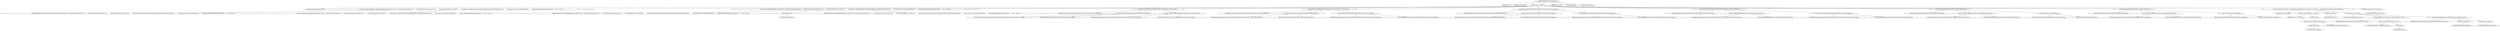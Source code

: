 digraph "getWeblogicDescriptorHandler" {  
"493" [label = <(METHOD,getWeblogicDescriptorHandler)<SUB>418</SUB>> ]
"40" [label = <(PARAM,this)<SUB>418</SUB>> ]
"494" [label = <(PARAM,final File srcDir)<SUB>418</SUB>> ]
"495" [label = <(BLOCK,&lt;empty&gt;,&lt;empty&gt;)<SUB>418</SUB>> ]
"42" [label = <(LOCAL,DescriptorHandler handler: ANY)> ]
"496" [label = <(&lt;operator&gt;.assignment,ANY handler = new DescriptorHandler(getTask(), srcDir) {\012\012    protected void processElement() {\012        if (currentElement.equals(&quot;type-storage&quot;)) {\012            String fileNameWithMETA = currentText;\012            String fileName = fileNameWithMETA.substring(META_DIR.length(), fileNameWithMETA.length());\012            File descriptorFile = new File(srcDir, fileName);\012            ejbFiles.put(fileNameWithMETA, descriptorFile);\012        }\012    }\012})<SUB>419</SUB>> ]
"497" [label = <(IDENTIFIER,handler,ANY handler = new DescriptorHandler(getTask(), srcDir) {\012\012    protected void processElement() {\012        if (currentElement.equals(&quot;type-storage&quot;)) {\012            String fileNameWithMETA = currentText;\012            String fileName = fileNameWithMETA.substring(META_DIR.length(), fileNameWithMETA.length());\012            File descriptorFile = new File(srcDir, fileName);\012            ejbFiles.put(fileNameWithMETA, descriptorFile);\012        }\012    }\012})<SUB>419</SUB>> ]
"498" [label = <(&lt;operator&gt;.alloc,new DescriptorHandler(getTask(), srcDir) {\012\012    protected void processElement() {\012        if (currentElement.equals(&quot;type-storage&quot;)) {\012            String fileNameWithMETA = currentText;\012            String fileName = fileNameWithMETA.substring(META_DIR.length(), fileNameWithMETA.length());\012            File descriptorFile = new File(srcDir, fileName);\012            ejbFiles.put(fileNameWithMETA, descriptorFile);\012        }\012    }\012})<SUB>420</SUB>> ]
"499" [label = <(&lt;init&gt;,new DescriptorHandler(getTask(), srcDir) {\012\012    protected void processElement() {\012        if (currentElement.equals(&quot;type-storage&quot;)) {\012            String fileNameWithMETA = currentText;\012            String fileName = fileNameWithMETA.substring(META_DIR.length(), fileNameWithMETA.length());\012            File descriptorFile = new File(srcDir, fileName);\012            ejbFiles.put(fileNameWithMETA, descriptorFile);\012        }\012    }\012})<SUB>420</SUB>> ]
"41" [label = <(IDENTIFIER,handler,new DescriptorHandler(getTask(), srcDir) {\012\012    protected void processElement() {\012        if (currentElement.equals(&quot;type-storage&quot;)) {\012            String fileNameWithMETA = currentText;\012            String fileName = fileNameWithMETA.substring(META_DIR.length(), fileNameWithMETA.length());\012            File descriptorFile = new File(srcDir, fileName);\012            ejbFiles.put(fileNameWithMETA, descriptorFile);\012        }\012    }\012})<SUB>419</SUB>> ]
"500" [label = <(getTask,getTask())<SUB>420</SUB>> ]
"39" [label = <(IDENTIFIER,this,getTask())<SUB>420</SUB>> ]
"501" [label = <(IDENTIFIER,srcDir,new DescriptorHandler(getTask(), srcDir) {\012\012    protected void processElement() {\012        if (currentElement.equals(&quot;type-storage&quot;)) {\012            String fileNameWithMETA = currentText;\012            String fileName = fileNameWithMETA.substring(META_DIR.length(), fileNameWithMETA.length());\012            File descriptorFile = new File(srcDir, fileName);\012            ejbFiles.put(fileNameWithMETA, descriptorFile);\012        }\012    }\012})<SUB>420</SUB>> ]
"502" [label = <(registerDTD,registerDTD(PUBLICID_WEBLOGIC_EJB510, DEFAULT_WL51_DTD_LOCATION))<SUB>436</SUB>> ]
"503" [label = <(IDENTIFIER,handler,registerDTD(PUBLICID_WEBLOGIC_EJB510, DEFAULT_WL51_DTD_LOCATION))<SUB>436</SUB>> ]
"504" [label = <(&lt;operator&gt;.fieldAccess,WeblogicDeploymentTool.PUBLICID_WEBLOGIC_EJB510)<SUB>436</SUB>> ]
"505" [label = <(IDENTIFIER,WeblogicDeploymentTool,registerDTD(PUBLICID_WEBLOGIC_EJB510, DEFAULT_WL51_DTD_LOCATION))<SUB>436</SUB>> ]
"506" [label = <(FIELD_IDENTIFIER,PUBLICID_WEBLOGIC_EJB510,PUBLICID_WEBLOGIC_EJB510)<SUB>436</SUB>> ]
"507" [label = <(&lt;operator&gt;.fieldAccess,WeblogicDeploymentTool.DEFAULT_WL51_DTD_LOCATION)<SUB>436</SUB>> ]
"508" [label = <(IDENTIFIER,WeblogicDeploymentTool,registerDTD(PUBLICID_WEBLOGIC_EJB510, DEFAULT_WL51_DTD_LOCATION))<SUB>436</SUB>> ]
"509" [label = <(FIELD_IDENTIFIER,DEFAULT_WL51_DTD_LOCATION,DEFAULT_WL51_DTD_LOCATION)<SUB>436</SUB>> ]
"510" [label = <(registerDTD,registerDTD(PUBLICID_WEBLOGIC_EJB510, DEFAULT_WL60_51_DTD_LOCATION))<SUB>437</SUB>> ]
"511" [label = <(IDENTIFIER,handler,registerDTD(PUBLICID_WEBLOGIC_EJB510, DEFAULT_WL60_51_DTD_LOCATION))<SUB>437</SUB>> ]
"512" [label = <(&lt;operator&gt;.fieldAccess,WeblogicDeploymentTool.PUBLICID_WEBLOGIC_EJB510)<SUB>437</SUB>> ]
"513" [label = <(IDENTIFIER,WeblogicDeploymentTool,registerDTD(PUBLICID_WEBLOGIC_EJB510, DEFAULT_WL60_51_DTD_LOCATION))<SUB>437</SUB>> ]
"514" [label = <(FIELD_IDENTIFIER,PUBLICID_WEBLOGIC_EJB510,PUBLICID_WEBLOGIC_EJB510)<SUB>437</SUB>> ]
"515" [label = <(&lt;operator&gt;.fieldAccess,WeblogicDeploymentTool.DEFAULT_WL60_51_DTD_LOCATION)<SUB>437</SUB>> ]
"516" [label = <(IDENTIFIER,WeblogicDeploymentTool,registerDTD(PUBLICID_WEBLOGIC_EJB510, DEFAULT_WL60_51_DTD_LOCATION))<SUB>437</SUB>> ]
"517" [label = <(FIELD_IDENTIFIER,DEFAULT_WL60_51_DTD_LOCATION,DEFAULT_WL60_51_DTD_LOCATION)<SUB>437</SUB>> ]
"518" [label = <(registerDTD,registerDTD(PUBLICID_WEBLOGIC_EJB600, DEFAULT_WL60_DTD_LOCATION))<SUB>438</SUB>> ]
"519" [label = <(IDENTIFIER,handler,registerDTD(PUBLICID_WEBLOGIC_EJB600, DEFAULT_WL60_DTD_LOCATION))<SUB>438</SUB>> ]
"520" [label = <(&lt;operator&gt;.fieldAccess,WeblogicDeploymentTool.PUBLICID_WEBLOGIC_EJB600)<SUB>438</SUB>> ]
"521" [label = <(IDENTIFIER,WeblogicDeploymentTool,registerDTD(PUBLICID_WEBLOGIC_EJB600, DEFAULT_WL60_DTD_LOCATION))<SUB>438</SUB>> ]
"522" [label = <(FIELD_IDENTIFIER,PUBLICID_WEBLOGIC_EJB600,PUBLICID_WEBLOGIC_EJB600)<SUB>438</SUB>> ]
"523" [label = <(&lt;operator&gt;.fieldAccess,WeblogicDeploymentTool.DEFAULT_WL60_DTD_LOCATION)<SUB>438</SUB>> ]
"524" [label = <(IDENTIFIER,WeblogicDeploymentTool,registerDTD(PUBLICID_WEBLOGIC_EJB600, DEFAULT_WL60_DTD_LOCATION))<SUB>438</SUB>> ]
"525" [label = <(FIELD_IDENTIFIER,DEFAULT_WL60_DTD_LOCATION,DEFAULT_WL60_DTD_LOCATION)<SUB>438</SUB>> ]
"526" [label = <(registerDTD,registerDTD(PUBLICID_WEBLOGIC_EJB700, DEFAULT_WL70_DTD_LOCATION))<SUB>439</SUB>> ]
"527" [label = <(IDENTIFIER,handler,registerDTD(PUBLICID_WEBLOGIC_EJB700, DEFAULT_WL70_DTD_LOCATION))<SUB>439</SUB>> ]
"528" [label = <(&lt;operator&gt;.fieldAccess,WeblogicDeploymentTool.PUBLICID_WEBLOGIC_EJB700)<SUB>439</SUB>> ]
"529" [label = <(IDENTIFIER,WeblogicDeploymentTool,registerDTD(PUBLICID_WEBLOGIC_EJB700, DEFAULT_WL70_DTD_LOCATION))<SUB>439</SUB>> ]
"530" [label = <(FIELD_IDENTIFIER,PUBLICID_WEBLOGIC_EJB700,PUBLICID_WEBLOGIC_EJB700)<SUB>439</SUB>> ]
"531" [label = <(&lt;operator&gt;.fieldAccess,WeblogicDeploymentTool.DEFAULT_WL70_DTD_LOCATION)<SUB>439</SUB>> ]
"532" [label = <(IDENTIFIER,WeblogicDeploymentTool,registerDTD(PUBLICID_WEBLOGIC_EJB700, DEFAULT_WL70_DTD_LOCATION))<SUB>439</SUB>> ]
"533" [label = <(FIELD_IDENTIFIER,DEFAULT_WL70_DTD_LOCATION,DEFAULT_WL70_DTD_LOCATION)<SUB>439</SUB>> ]
"534" [label = <(registerDTD,registerDTD(PUBLICID_WEBLOGIC_EJB510, weblogicDTD))<SUB>440</SUB>> ]
"535" [label = <(IDENTIFIER,handler,registerDTD(PUBLICID_WEBLOGIC_EJB510, weblogicDTD))<SUB>440</SUB>> ]
"536" [label = <(&lt;operator&gt;.fieldAccess,WeblogicDeploymentTool.PUBLICID_WEBLOGIC_EJB510)<SUB>440</SUB>> ]
"537" [label = <(IDENTIFIER,WeblogicDeploymentTool,registerDTD(PUBLICID_WEBLOGIC_EJB510, weblogicDTD))<SUB>440</SUB>> ]
"538" [label = <(FIELD_IDENTIFIER,PUBLICID_WEBLOGIC_EJB510,PUBLICID_WEBLOGIC_EJB510)<SUB>440</SUB>> ]
"539" [label = <(&lt;operator&gt;.fieldAccess,this.weblogicDTD)<SUB>440</SUB>> ]
"540" [label = <(IDENTIFIER,this,registerDTD(PUBLICID_WEBLOGIC_EJB510, weblogicDTD))<SUB>440</SUB>> ]
"541" [label = <(FIELD_IDENTIFIER,weblogicDTD,weblogicDTD)<SUB>440</SUB>> ]
"542" [label = <(registerDTD,registerDTD(PUBLICID_WEBLOGIC_EJB600, weblogicDTD))<SUB>441</SUB>> ]
"543" [label = <(IDENTIFIER,handler,registerDTD(PUBLICID_WEBLOGIC_EJB600, weblogicDTD))<SUB>441</SUB>> ]
"544" [label = <(&lt;operator&gt;.fieldAccess,WeblogicDeploymentTool.PUBLICID_WEBLOGIC_EJB600)<SUB>441</SUB>> ]
"545" [label = <(IDENTIFIER,WeblogicDeploymentTool,registerDTD(PUBLICID_WEBLOGIC_EJB600, weblogicDTD))<SUB>441</SUB>> ]
"546" [label = <(FIELD_IDENTIFIER,PUBLICID_WEBLOGIC_EJB600,PUBLICID_WEBLOGIC_EJB600)<SUB>441</SUB>> ]
"547" [label = <(&lt;operator&gt;.fieldAccess,this.weblogicDTD)<SUB>441</SUB>> ]
"548" [label = <(IDENTIFIER,this,registerDTD(PUBLICID_WEBLOGIC_EJB600, weblogicDTD))<SUB>441</SUB>> ]
"549" [label = <(FIELD_IDENTIFIER,weblogicDTD,weblogicDTD)<SUB>441</SUB>> ]
"550" [label = <(CONTROL_STRUCTURE,for (Iterator i = getConfig().dtdLocations.iterator(); Some(i.hasNext()); ),for (Iterator i = getConfig().dtdLocations.iterator(); Some(i.hasNext()); ))<SUB>443</SUB>> ]
"551" [label = <(LOCAL,Iterator i: java.util.Iterator)> ]
"552" [label = <(&lt;operator&gt;.assignment,Iterator i = iterator())<SUB>443</SUB>> ]
"553" [label = <(IDENTIFIER,i,Iterator i = iterator())<SUB>443</SUB>> ]
"554" [label = <(iterator,iterator())<SUB>443</SUB>> ]
"555" [label = <(&lt;operator&gt;.fieldAccess,getConfig().dtdLocations)<SUB>443</SUB>> ]
"556" [label = <(getConfig,getConfig())<SUB>443</SUB>> ]
"43" [label = <(IDENTIFIER,this,getConfig())<SUB>443</SUB>> ]
"557" [label = <(FIELD_IDENTIFIER,dtdLocations,dtdLocations)<SUB>443</SUB>> ]
"558" [label = <(hasNext,i.hasNext())<SUB>443</SUB>> ]
"559" [label = <(IDENTIFIER,i,i.hasNext())<SUB>443</SUB>> ]
"560" [label = <(BLOCK,&lt;empty&gt;,&lt;empty&gt;)<SUB>443</SUB>> ]
"561" [label = <(LOCAL,EjbJar.DTDLocation dtdLocation: ANY)> ]
"562" [label = <(&lt;operator&gt;.assignment,ANY dtdLocation = (EjbJar.DTDLocation) i.next())<SUB>444</SUB>> ]
"563" [label = <(IDENTIFIER,dtdLocation,ANY dtdLocation = (EjbJar.DTDLocation) i.next())<SUB>444</SUB>> ]
"564" [label = <(&lt;operator&gt;.cast,(EjbJar.DTDLocation) i.next())<SUB>444</SUB>> ]
"565" [label = <(TYPE_REF,EjbJar.DTDLocation,EjbJar.DTDLocation)<SUB>444</SUB>> ]
"566" [label = <(next,i.next())<SUB>444</SUB>> ]
"567" [label = <(IDENTIFIER,i,i.next())<SUB>444</SUB>> ]
"568" [label = <(registerDTD,registerDTD(dtdLocation.getPublicId(), dtdLocation.getLocation()))<SUB>446</SUB>> ]
"569" [label = <(IDENTIFIER,handler,registerDTD(dtdLocation.getPublicId(), dtdLocation.getLocation()))<SUB>446</SUB>> ]
"570" [label = <(getPublicId,getPublicId())<SUB>446</SUB>> ]
"571" [label = <(IDENTIFIER,dtdLocation,getPublicId())<SUB>446</SUB>> ]
"572" [label = <(getLocation,getLocation())<SUB>446</SUB>> ]
"573" [label = <(IDENTIFIER,dtdLocation,getLocation())<SUB>446</SUB>> ]
"574" [label = <(RETURN,return handler;,return handler;)<SUB>448</SUB>> ]
"575" [label = <(IDENTIFIER,handler,return handler;)<SUB>448</SUB>> ]
"576" [label = <(MODIFIER,PROTECTED)> ]
"577" [label = <(MODIFIER,VIRTUAL)> ]
"578" [label = <(METHOD_RETURN,ANY)<SUB>418</SUB>> ]
  "493" -> "40" 
  "493" -> "494" 
  "493" -> "495" 
  "493" -> "576" 
  "493" -> "577" 
  "493" -> "578" 
  "495" -> "42" 
  "495" -> "496" 
  "495" -> "499" 
  "495" -> "502" 
  "495" -> "510" 
  "495" -> "518" 
  "495" -> "526" 
  "495" -> "534" 
  "495" -> "542" 
  "495" -> "550" 
  "495" -> "574" 
  "496" -> "497" 
  "496" -> "498" 
  "499" -> "41" 
  "499" -> "500" 
  "499" -> "501" 
  "500" -> "39" 
  "502" -> "503" 
  "502" -> "504" 
  "502" -> "507" 
  "504" -> "505" 
  "504" -> "506" 
  "507" -> "508" 
  "507" -> "509" 
  "510" -> "511" 
  "510" -> "512" 
  "510" -> "515" 
  "512" -> "513" 
  "512" -> "514" 
  "515" -> "516" 
  "515" -> "517" 
  "518" -> "519" 
  "518" -> "520" 
  "518" -> "523" 
  "520" -> "521" 
  "520" -> "522" 
  "523" -> "524" 
  "523" -> "525" 
  "526" -> "527" 
  "526" -> "528" 
  "526" -> "531" 
  "528" -> "529" 
  "528" -> "530" 
  "531" -> "532" 
  "531" -> "533" 
  "534" -> "535" 
  "534" -> "536" 
  "534" -> "539" 
  "536" -> "537" 
  "536" -> "538" 
  "539" -> "540" 
  "539" -> "541" 
  "542" -> "543" 
  "542" -> "544" 
  "542" -> "547" 
  "544" -> "545" 
  "544" -> "546" 
  "547" -> "548" 
  "547" -> "549" 
  "550" -> "551" 
  "550" -> "552" 
  "550" -> "558" 
  "550" -> "560" 
  "552" -> "553" 
  "552" -> "554" 
  "554" -> "555" 
  "555" -> "556" 
  "555" -> "557" 
  "556" -> "43" 
  "558" -> "559" 
  "560" -> "561" 
  "560" -> "562" 
  "560" -> "568" 
  "562" -> "563" 
  "562" -> "564" 
  "564" -> "565" 
  "564" -> "566" 
  "566" -> "567" 
  "568" -> "569" 
  "568" -> "570" 
  "568" -> "572" 
  "570" -> "571" 
  "572" -> "573" 
  "574" -> "575" 
}
